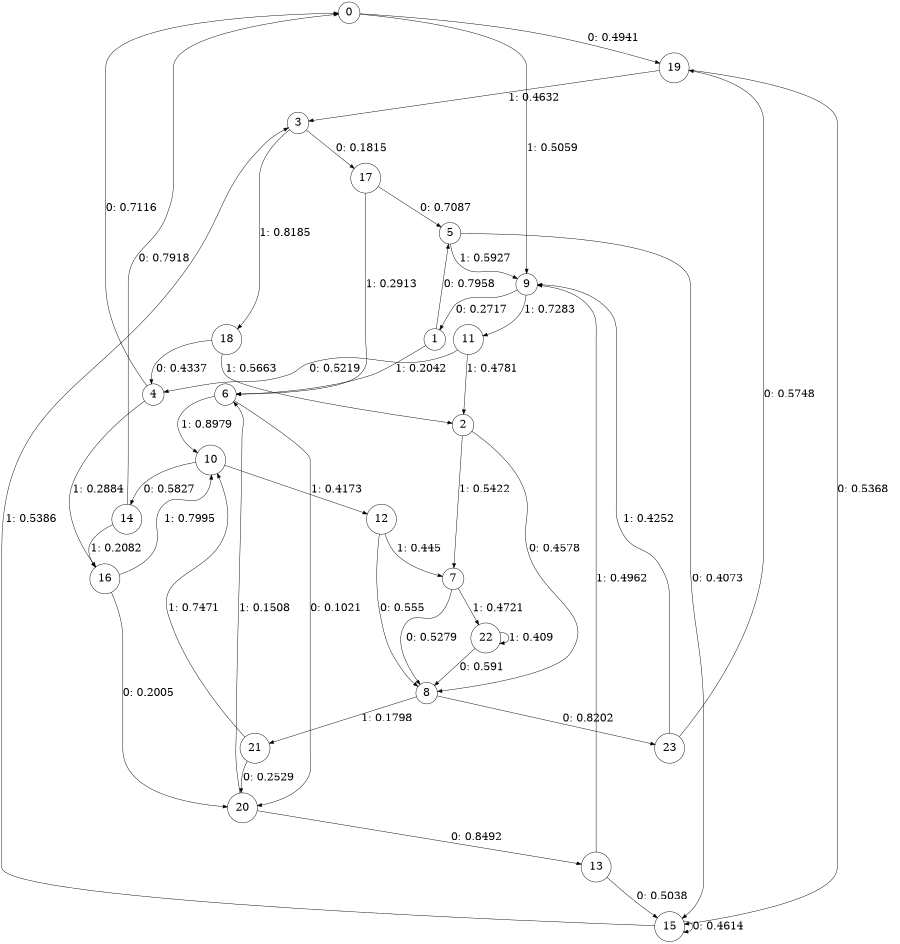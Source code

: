 digraph "ch8faceL6" {
size = "6,8.5";
ratio = "fill";
node [shape = circle];
node [fontsize = 24];
edge [fontsize = 24];
0 -> 19 [label = "0: 0.4941   "];
0 -> 9 [label = "1: 0.5059   "];
1 -> 5 [label = "0: 0.7958   "];
1 -> 6 [label = "1: 0.2042   "];
2 -> 8 [label = "0: 0.4578   "];
2 -> 7 [label = "1: 0.5422   "];
3 -> 17 [label = "0: 0.1815   "];
3 -> 18 [label = "1: 0.8185   "];
4 -> 0 [label = "0: 0.7116   "];
4 -> 16 [label = "1: 0.2884   "];
5 -> 15 [label = "0: 0.4073   "];
5 -> 9 [label = "1: 0.5927   "];
6 -> 20 [label = "0: 0.1021   "];
6 -> 10 [label = "1: 0.8979   "];
7 -> 8 [label = "0: 0.5279   "];
7 -> 22 [label = "1: 0.4721   "];
8 -> 23 [label = "0: 0.8202   "];
8 -> 21 [label = "1: 0.1798   "];
9 -> 1 [label = "0: 0.2717   "];
9 -> 11 [label = "1: 0.7283   "];
10 -> 14 [label = "0: 0.5827   "];
10 -> 12 [label = "1: 0.4173   "];
11 -> 4 [label = "0: 0.5219   "];
11 -> 2 [label = "1: 0.4781   "];
12 -> 8 [label = "0: 0.555    "];
12 -> 7 [label = "1: 0.445    "];
13 -> 15 [label = "0: 0.5038   "];
13 -> 9 [label = "1: 0.4962   "];
14 -> 0 [label = "0: 0.7918   "];
14 -> 16 [label = "1: 0.2082   "];
15 -> 15 [label = "0: 0.4614   "];
15 -> 3 [label = "1: 0.5386   "];
16 -> 20 [label = "0: 0.2005   "];
16 -> 10 [label = "1: 0.7995   "];
17 -> 5 [label = "0: 0.7087   "];
17 -> 6 [label = "1: 0.2913   "];
18 -> 4 [label = "0: 0.4337   "];
18 -> 2 [label = "1: 0.5663   "];
19 -> 15 [label = "0: 0.5368   "];
19 -> 3 [label = "1: 0.4632   "];
20 -> 13 [label = "0: 0.8492   "];
20 -> 6 [label = "1: 0.1508   "];
21 -> 20 [label = "0: 0.2529   "];
21 -> 10 [label = "1: 0.7471   "];
22 -> 8 [label = "0: 0.591    "];
22 -> 22 [label = "1: 0.409    "];
23 -> 19 [label = "0: 0.5748   "];
23 -> 9 [label = "1: 0.4252   "];
}